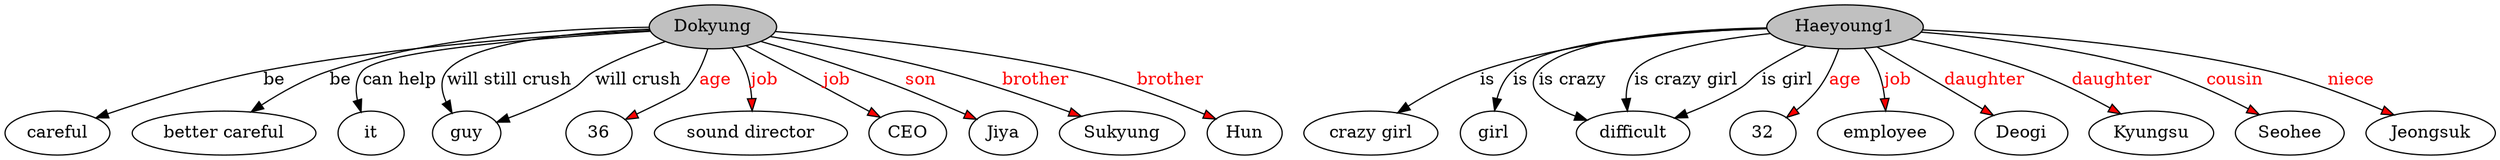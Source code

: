 // The Round Table
digraph {
	0 [label=Dokyung fillcolor=gray style=filled]
	1 [label=careful]
	0 -> 1 [label=be]
	2 [label="better careful"]
	0 -> 2 [label=be]
	3 [label=it]
	0 -> 3 [label="can help"]
	4 [label=guy]
	0 -> 4 [label="will still crush"]
	0 -> 4 [label="will crush"]
	5 [label=36]
	0 -> 5 [label=age fillcolor=red fontcolor=red style=filled]
	6 [label="sound director"]
	0 -> 6 [label=job fillcolor=red fontcolor=red style=filled]
	7 [label=CEO]
	0 -> 7 [label=job fillcolor=red fontcolor=red style=filled]
	8 [label=Jiya]
	0 -> 8 [label=son fillcolor=red fontcolor=red style=filled]
	9 [label=Sukyung]
	0 -> 9 [label=brother fillcolor=red fontcolor=red style=filled]
	10 [label=Hun]
	0 -> 10 [label=brother fillcolor=red fontcolor=red style=filled]
	11 [label=Haeyoung1 fillcolor=gray style=filled]
	12 [label="crazy girl"]
	11 -> 12 [label=is]
	13 [label=girl]
	11 -> 13 [label=is]
	14 [label=difficult]
	11 -> 14 [label="is crazy"]
	11 -> 14 [label="is crazy girl"]
	11 -> 14 [label="is girl"]
	15 [label=32]
	11 -> 15 [label=age fillcolor=red fontcolor=red style=filled]
	16 [label=employee]
	11 -> 16 [label=job fillcolor=red fontcolor=red style=filled]
	17 [label=Deogi]
	11 -> 17 [label=daughter fillcolor=red fontcolor=red style=filled]
	18 [label=Kyungsu]
	11 -> 18 [label=daughter fillcolor=red fontcolor=red style=filled]
	19 [label=Seohee]
	11 -> 19 [label=cousin fillcolor=red fontcolor=red style=filled]
	20 [label=Jeongsuk]
	11 -> 20 [label=niece fillcolor=red fontcolor=red style=filled]
}
